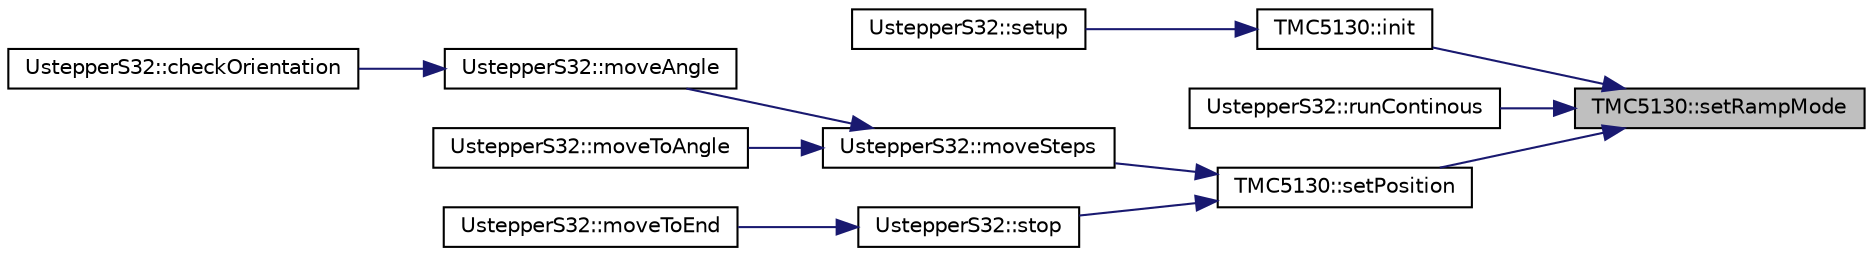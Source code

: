 digraph "TMC5130::setRampMode"
{
 // LATEX_PDF_SIZE
  edge [fontname="Helvetica",fontsize="10",labelfontname="Helvetica",labelfontsize="10"];
  node [fontname="Helvetica",fontsize="10",shape=record];
  rankdir="RL";
  Node1 [label="TMC5130::setRampMode",height=0.2,width=0.4,color="black", fillcolor="grey75", style="filled", fontcolor="black",tooltip="Set motor driver to position mode or velocity mode."];
  Node1 -> Node2 [dir="back",color="midnightblue",fontsize="10",style="solid",fontname="Helvetica"];
  Node2 [label="TMC5130::init",height=0.2,width=0.4,color="black", fillcolor="white", style="filled",URL="$classTMC5130.html#a32a5a9d3c3a1823101860159835750ff",tooltip="Initiation of the motor driver."];
  Node2 -> Node3 [dir="back",color="midnightblue",fontsize="10",style="solid",fontname="Helvetica"];
  Node3 [label="UstepperS32::setup",height=0.2,width=0.4,color="black", fillcolor="white", style="filled",URL="$classUstepperS32.html#a9db3b9f02f66bb17424b3e114c851d37",tooltip="Initializes the different parts of the uStepper S object."];
  Node1 -> Node4 [dir="back",color="midnightblue",fontsize="10",style="solid",fontname="Helvetica"];
  Node4 [label="UstepperS32::runContinous",height=0.2,width=0.4,color="black", fillcolor="white", style="filled",URL="$classUstepperS32.html#a277089355de44fcdccc7d2e1a968ca75",tooltip="Make the motor rotate continuously."];
  Node1 -> Node5 [dir="back",color="midnightblue",fontsize="10",style="solid",fontname="Helvetica"];
  Node5 [label="TMC5130::setPosition",height=0.2,width=0.4,color="black", fillcolor="white", style="filled",URL="$classTMC5130.html#a0ba32a1188b11727ebe094b3446b37fc",tooltip="Set the motor position."];
  Node5 -> Node6 [dir="back",color="midnightblue",fontsize="10",style="solid",fontname="Helvetica"];
  Node6 [label="UstepperS32::moveSteps",height=0.2,width=0.4,color="black", fillcolor="white", style="filled",URL="$classUstepperS32.html#ac7cfedc6d9559b4f2aee469cb5aabef1",tooltip="Make the motor perform a predefined number of steps."];
  Node6 -> Node7 [dir="back",color="midnightblue",fontsize="10",style="solid",fontname="Helvetica"];
  Node7 [label="UstepperS32::moveAngle",height=0.2,width=0.4,color="black", fillcolor="white", style="filled",URL="$classUstepperS32.html#a0884116876e952894164dbd53852136c",tooltip="Makes the motor rotate a specific angle relative to the current position."];
  Node7 -> Node8 [dir="back",color="midnightblue",fontsize="10",style="solid",fontname="Helvetica"];
  Node8 [label="UstepperS32::checkOrientation",height=0.2,width=0.4,color="black", fillcolor="white", style="filled",URL="$classUstepperS32.html#a8c33940faaf4f7ce0389a7fa450ff9af",tooltip="This method is used to check the orientation of the motor connector."];
  Node6 -> Node9 [dir="back",color="midnightblue",fontsize="10",style="solid",fontname="Helvetica"];
  Node9 [label="UstepperS32::moveToAngle",height=0.2,width=0.4,color="black", fillcolor="white", style="filled",URL="$classUstepperS32.html#a7a0eac3dfbcd538effe4236a1823e367",tooltip="Makes the motor rotate to a specific absolute angle."];
  Node5 -> Node10 [dir="back",color="midnightblue",fontsize="10",style="solid",fontname="Helvetica"];
  Node10 [label="UstepperS32::stop",height=0.2,width=0.4,color="black", fillcolor="white", style="filled",URL="$classUstepperS32.html#a7afb893d380ef3fe43a1216ec7de1845",tooltip="Stop the motor."];
  Node10 -> Node11 [dir="back",color="midnightblue",fontsize="10",style="solid",fontname="Helvetica"];
  Node11 [label="UstepperS32::moveToEnd",height=0.2,width=0.4,color="black", fillcolor="white", style="filled",URL="$classUstepperS32.html#a0945c7790bbdf22c749cf54d18c981ce",tooltip="Moves the motor to its physical limit, without limit switch."];
}
